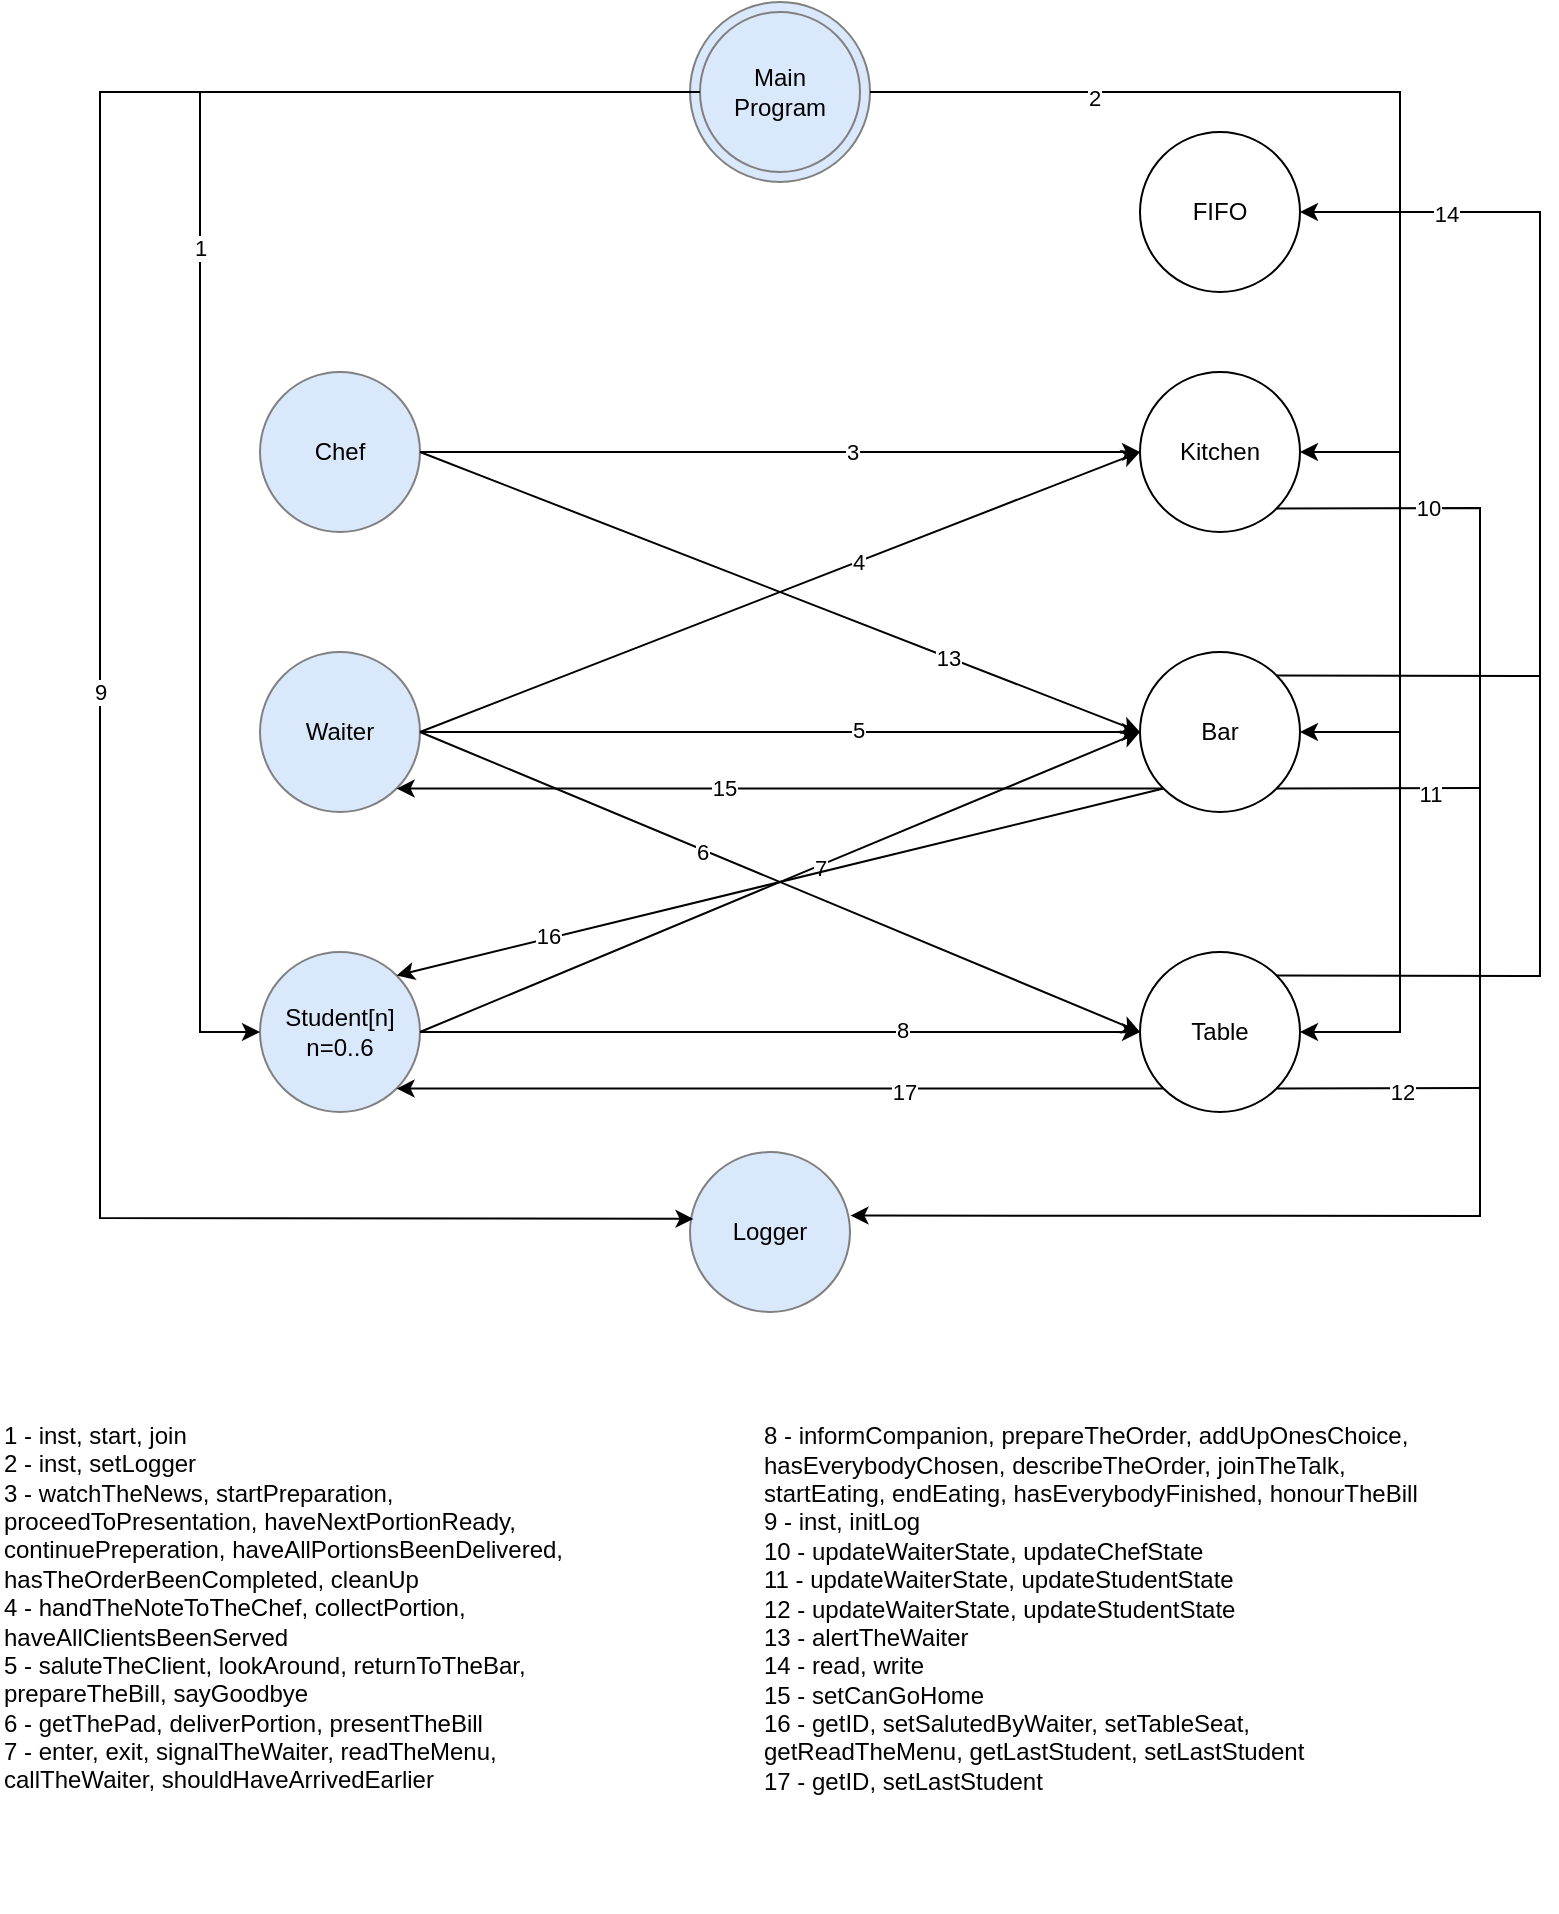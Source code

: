 <mxfile version="17.4.6" type="device"><diagram id="dL68ML8HeQB0krsFM4QG" name="Page-1"><mxGraphModel dx="1038" dy="617" grid="1" gridSize="10" guides="1" tooltips="1" connect="1" arrows="1" fold="1" page="1" pageScale="1" pageWidth="827" pageHeight="1169" math="0" shadow="0"><root><mxCell id="0"/><mxCell id="1" parent="0"/><mxCell id="0n8z57wEoNdcpEe77m6L-2" value="&lt;div&gt;Main&lt;/div&gt;&lt;div&gt;Program&lt;/div&gt;" style="ellipse;whiteSpace=wrap;html=1;fillColor=#dae8fc;strokeColor=#808080;" parent="1" vertex="1"><mxGeometry x="365" y="35" width="90" height="90" as="geometry"/></mxCell><mxCell id="CHyU5B67_R3pXy2R8SUt-1" value="Chef" style="ellipse;whiteSpace=wrap;html=1;fillColor=#dae8fc;strokeColor=#808080;" parent="1" vertex="1"><mxGeometry x="150" y="220" width="80" height="80" as="geometry"/></mxCell><mxCell id="CHyU5B67_R3pXy2R8SUt-4" value="Kitchen" style="ellipse;whiteSpace=wrap;html=1;" parent="1" vertex="1"><mxGeometry x="590" y="220" width="80" height="80" as="geometry"/></mxCell><mxCell id="CHyU5B67_R3pXy2R8SUt-40" value="&lt;div&gt;&lt;br&gt;&lt;/div&gt;&lt;div&gt;1 - inst, start, join&lt;span&gt;&#9;&lt;/span&gt;&lt;span&gt;&#9;&lt;/span&gt;&lt;span&gt;&#9;&lt;/span&gt;&lt;span&gt;&#9;&lt;/span&gt;&lt;span&gt;&#9;&lt;/span&gt;&lt;span&gt;&#9;&lt;/span&gt;&lt;span&gt;&#9;&lt;/span&gt;&amp;nbsp; &amp;nbsp;&amp;nbsp;&lt;br&gt;&lt;/div&gt;&lt;div&gt;2 - inst, setLogger&lt;/div&gt;&lt;div&gt;3 - watchTheNews, startPreparation, proceedToPresentation, haveNextPortionReady, continuePreperation, haveAllPortionsBeenDelivered, hasTheOrderBeenCompleted, cleanUp&lt;br&gt;&lt;/div&gt;&lt;div&gt;4 - handTheNoteToTheChef, collectPortion, haveAllClientsBeenServed&lt;br&gt;&lt;/div&gt;&lt;div&gt;5 - saluteTheClient, lookAround, returnToTheBar, prepareTheBill, sayGoodbye&lt;/div&gt;&lt;div&gt;6 - getThePad, deliverPortion, presentTheBill&lt;br&gt;&lt;/div&gt;&lt;div&gt;&lt;div&gt;7 - enter, exit, signalTheWaiter, readTheMenu, callTheWaiter, shouldHaveArrivedEarlier&lt;/div&gt;&lt;/div&gt;&lt;div&gt;&lt;br&gt;&lt;/div&gt;&lt;div&gt;&lt;br&gt;&lt;/div&gt;" style="text;html=1;strokeColor=none;fillColor=none;align=left;verticalAlign=middle;whiteSpace=wrap;rounded=0;" parent="1" vertex="1"><mxGeometry x="20" y="700" width="290" height="290" as="geometry"/></mxCell><mxCell id="8J0D2MA1v4f_pQBH2An4-2" value="&lt;div&gt;Student[n]&lt;/div&gt;&lt;div&gt;n=0..6&lt;/div&gt;" style="ellipse;whiteSpace=wrap;html=1;fillColor=#dae8fc;strokeColor=#808080;" parent="1" vertex="1"><mxGeometry x="150" y="510" width="80" height="80" as="geometry"/></mxCell><mxCell id="8J0D2MA1v4f_pQBH2An4-3" value="&lt;div&gt;Waiter&lt;/div&gt;" style="ellipse;whiteSpace=wrap;html=1;fillColor=#dae8fc;strokeColor=#808080;" parent="1" vertex="1"><mxGeometry x="150" y="360" width="80" height="80" as="geometry"/></mxCell><mxCell id="8J0D2MA1v4f_pQBH2An4-4" value="Bar" style="ellipse;whiteSpace=wrap;html=1;" parent="1" vertex="1"><mxGeometry x="590" y="360" width="80" height="80" as="geometry"/></mxCell><mxCell id="8J0D2MA1v4f_pQBH2An4-5" value="Table" style="ellipse;whiteSpace=wrap;html=1;" parent="1" vertex="1"><mxGeometry x="590" y="510" width="80" height="80" as="geometry"/></mxCell><mxCell id="CHyU5B67_R3pXy2R8SUt-41" value="&lt;div&gt;Main&lt;/div&gt;&lt;div&gt;Program&lt;/div&gt;" style="ellipse;whiteSpace=wrap;html=1;fillColor=#dae8fc;strokeColor=#808080;" parent="1" vertex="1"><mxGeometry x="370" y="40" width="80" height="80" as="geometry"/></mxCell><mxCell id="shyzXRFAgXwyeS6aT3Xw-1" value="&lt;div&gt;Logger&lt;/div&gt;" style="ellipse;whiteSpace=wrap;html=1;fillColor=#dae8fc;strokeColor=#808080;" parent="1" vertex="1"><mxGeometry x="365" y="610" width="80" height="80" as="geometry"/></mxCell><mxCell id="shyzXRFAgXwyeS6aT3Xw-2" value="" style="endArrow=classic;html=1;rounded=0;exitX=1;exitY=0.5;exitDx=0;exitDy=0;entryX=0;entryY=0.5;entryDx=0;entryDy=0;" parent="1" source="CHyU5B67_R3pXy2R8SUt-1" target="CHyU5B67_R3pXy2R8SUt-4" edge="1"><mxGeometry width="50" height="50" relative="1" as="geometry"><mxPoint x="300" y="400" as="sourcePoint"/><mxPoint x="350" y="350" as="targetPoint"/></mxGeometry></mxCell><mxCell id="shyzXRFAgXwyeS6aT3Xw-21" value="3" style="edgeLabel;html=1;align=center;verticalAlign=middle;resizable=0;points=[];" parent="shyzXRFAgXwyeS6aT3Xw-2" vertex="1" connectable="0"><mxGeometry x="0.199" relative="1" as="geometry"><mxPoint as="offset"/></mxGeometry></mxCell><mxCell id="shyzXRFAgXwyeS6aT3Xw-4" value="" style="endArrow=classic;html=1;rounded=0;exitX=1;exitY=0.5;exitDx=0;exitDy=0;entryX=0;entryY=0.5;entryDx=0;entryDy=0;" parent="1" source="8J0D2MA1v4f_pQBH2An4-3" target="8J0D2MA1v4f_pQBH2An4-4" edge="1"><mxGeometry width="50" height="50" relative="1" as="geometry"><mxPoint x="390" y="380" as="sourcePoint"/><mxPoint x="440" y="330" as="targetPoint"/></mxGeometry></mxCell><mxCell id="shyzXRFAgXwyeS6aT3Xw-23" value="5" style="edgeLabel;html=1;align=center;verticalAlign=middle;resizable=0;points=[];" parent="shyzXRFAgXwyeS6aT3Xw-4" vertex="1" connectable="0"><mxGeometry x="0.216" y="1" relative="1" as="geometry"><mxPoint as="offset"/></mxGeometry></mxCell><mxCell id="shyzXRFAgXwyeS6aT3Xw-6" value="" style="endArrow=classic;html=1;rounded=0;exitX=1;exitY=0.5;exitDx=0;exitDy=0;entryX=0;entryY=0.5;entryDx=0;entryDy=0;" parent="1" source="8J0D2MA1v4f_pQBH2An4-3" target="CHyU5B67_R3pXy2R8SUt-4" edge="1"><mxGeometry width="50" height="50" relative="1" as="geometry"><mxPoint x="240" y="410" as="sourcePoint"/><mxPoint x="600" y="410" as="targetPoint"/></mxGeometry></mxCell><mxCell id="shyzXRFAgXwyeS6aT3Xw-22" value="4" style="edgeLabel;html=1;align=center;verticalAlign=middle;resizable=0;points=[];" parent="shyzXRFAgXwyeS6aT3Xw-6" vertex="1" connectable="0"><mxGeometry x="0.216" relative="1" as="geometry"><mxPoint as="offset"/></mxGeometry></mxCell><mxCell id="shyzXRFAgXwyeS6aT3Xw-7" value="" style="endArrow=classic;html=1;rounded=0;exitX=1;exitY=0.5;exitDx=0;exitDy=0;entryX=0;entryY=0.5;entryDx=0;entryDy=0;" parent="1" source="8J0D2MA1v4f_pQBH2An4-3" target="8J0D2MA1v4f_pQBH2An4-5" edge="1"><mxGeometry width="50" height="50" relative="1" as="geometry"><mxPoint x="250" y="420" as="sourcePoint"/><mxPoint x="610" y="420" as="targetPoint"/></mxGeometry></mxCell><mxCell id="shyzXRFAgXwyeS6aT3Xw-24" value="6" style="edgeLabel;html=1;align=center;verticalAlign=middle;resizable=0;points=[];" parent="shyzXRFAgXwyeS6aT3Xw-7" vertex="1" connectable="0"><mxGeometry x="-0.216" y="-1" relative="1" as="geometry"><mxPoint as="offset"/></mxGeometry></mxCell><mxCell id="shyzXRFAgXwyeS6aT3Xw-8" value="" style="endArrow=classic;html=1;rounded=0;exitX=1;exitY=0.5;exitDx=0;exitDy=0;entryX=0;entryY=0.5;entryDx=0;entryDy=0;" parent="1" source="8J0D2MA1v4f_pQBH2An4-2" target="8J0D2MA1v4f_pQBH2An4-4" edge="1"><mxGeometry width="50" height="50" relative="1" as="geometry"><mxPoint x="260" y="430" as="sourcePoint"/><mxPoint x="620" y="430" as="targetPoint"/></mxGeometry></mxCell><mxCell id="shyzXRFAgXwyeS6aT3Xw-25" value="7" style="edgeLabel;html=1;align=center;verticalAlign=middle;resizable=0;points=[];" parent="shyzXRFAgXwyeS6aT3Xw-8" vertex="1" connectable="0"><mxGeometry x="0.109" y="-1" relative="1" as="geometry"><mxPoint as="offset"/></mxGeometry></mxCell><mxCell id="shyzXRFAgXwyeS6aT3Xw-9" value="" style="endArrow=classic;html=1;rounded=0;exitX=1;exitY=0.5;exitDx=0;exitDy=0;entryX=0;entryY=0.5;entryDx=0;entryDy=0;" parent="1" source="8J0D2MA1v4f_pQBH2An4-2" target="8J0D2MA1v4f_pQBH2An4-5" edge="1"><mxGeometry width="50" height="50" relative="1" as="geometry"><mxPoint x="270" y="440" as="sourcePoint"/><mxPoint x="630" y="440" as="targetPoint"/></mxGeometry></mxCell><mxCell id="shyzXRFAgXwyeS6aT3Xw-26" value="8" style="edgeLabel;html=1;align=center;verticalAlign=middle;resizable=0;points=[];" parent="shyzXRFAgXwyeS6aT3Xw-9" vertex="1" connectable="0"><mxGeometry x="0.338" y="1" relative="1" as="geometry"><mxPoint as="offset"/></mxGeometry></mxCell><mxCell id="shyzXRFAgXwyeS6aT3Xw-10" value="" style="endArrow=classic;html=1;rounded=0;exitX=0;exitY=0.5;exitDx=0;exitDy=0;entryX=0;entryY=0.5;entryDx=0;entryDy=0;" parent="1" source="CHyU5B67_R3pXy2R8SUt-41" target="8J0D2MA1v4f_pQBH2An4-2" edge="1"><mxGeometry width="50" height="50" relative="1" as="geometry"><mxPoint x="190" y="160" as="sourcePoint"/><mxPoint x="120" y="650" as="targetPoint"/><Array as="points"><mxPoint x="120" y="80"/><mxPoint x="120" y="550"/></Array></mxGeometry></mxCell><mxCell id="shyzXRFAgXwyeS6aT3Xw-19" value="1" style="edgeLabel;html=1;align=center;verticalAlign=middle;resizable=0;points=[];" parent="shyzXRFAgXwyeS6aT3Xw-10" vertex="1" connectable="0"><mxGeometry x="-0.127" relative="1" as="geometry"><mxPoint as="offset"/></mxGeometry></mxCell><mxCell id="shyzXRFAgXwyeS6aT3Xw-11" value="" style="endArrow=classic;html=1;rounded=0;exitX=0;exitY=0.5;exitDx=0;exitDy=0;entryX=0.022;entryY=0.418;entryDx=0;entryDy=0;entryPerimeter=0;" parent="1" source="CHyU5B67_R3pXy2R8SUt-41" target="shyzXRFAgXwyeS6aT3Xw-1" edge="1"><mxGeometry width="50" height="50" relative="1" as="geometry"><mxPoint x="320" y="70" as="sourcePoint"/><mxPoint x="100" y="540" as="targetPoint"/><Array as="points"><mxPoint x="70" y="80"/><mxPoint x="70" y="643"/></Array></mxGeometry></mxCell><mxCell id="shyzXRFAgXwyeS6aT3Xw-27" value="9" style="edgeLabel;html=1;align=center;verticalAlign=middle;resizable=0;points=[];" parent="shyzXRFAgXwyeS6aT3Xw-11" vertex="1" connectable="0"><mxGeometry x="0.035" relative="1" as="geometry"><mxPoint as="offset"/></mxGeometry></mxCell><mxCell id="shyzXRFAgXwyeS6aT3Xw-12" value="" style="endArrow=classic;html=1;rounded=0;exitX=1;exitY=0.5;exitDx=0;exitDy=0;entryX=1;entryY=0.5;entryDx=0;entryDy=0;" parent="1" source="0n8z57wEoNdcpEe77m6L-2" target="8J0D2MA1v4f_pQBH2An4-5" edge="1"><mxGeometry width="50" height="50" relative="1" as="geometry"><mxPoint x="590" y="110" as="sourcePoint"/><mxPoint x="640" y="60" as="targetPoint"/><Array as="points"><mxPoint x="720" y="80"/><mxPoint x="720" y="550"/></Array></mxGeometry></mxCell><mxCell id="shyzXRFAgXwyeS6aT3Xw-20" value="2" style="edgeLabel;html=1;align=center;verticalAlign=middle;resizable=0;points=[];" parent="shyzXRFAgXwyeS6aT3Xw-12" vertex="1" connectable="0"><mxGeometry x="-0.715" y="-3" relative="1" as="geometry"><mxPoint as="offset"/></mxGeometry></mxCell><mxCell id="shyzXRFAgXwyeS6aT3Xw-13" value="" style="endArrow=classic;html=1;rounded=0;entryX=1;entryY=0.5;entryDx=0;entryDy=0;" parent="1" target="8J0D2MA1v4f_pQBH2An4-4" edge="1"><mxGeometry width="50" height="50" relative="1" as="geometry"><mxPoint x="720" y="400" as="sourcePoint"/><mxPoint x="720" y="380" as="targetPoint"/></mxGeometry></mxCell><mxCell id="shyzXRFAgXwyeS6aT3Xw-14" value="" style="endArrow=classic;html=1;rounded=0;entryX=1;entryY=0.5;entryDx=0;entryDy=0;" parent="1" target="CHyU5B67_R3pXy2R8SUt-4" edge="1"><mxGeometry width="50" height="50" relative="1" as="geometry"><mxPoint x="720" y="260" as="sourcePoint"/><mxPoint x="820" y="260" as="targetPoint"/></mxGeometry></mxCell><mxCell id="shyzXRFAgXwyeS6aT3Xw-15" value="" style="endArrow=classic;html=1;rounded=0;entryX=1.003;entryY=0.397;entryDx=0;entryDy=0;entryPerimeter=0;exitX=1;exitY=1;exitDx=0;exitDy=0;" parent="1" source="CHyU5B67_R3pXy2R8SUt-4" target="shyzXRFAgXwyeS6aT3Xw-1" edge="1"><mxGeometry width="50" height="50" relative="1" as="geometry"><mxPoint x="690" y="300" as="sourcePoint"/><mxPoint x="810" y="280" as="targetPoint"/><Array as="points"><mxPoint x="760" y="288"/><mxPoint x="760" y="642"/></Array></mxGeometry></mxCell><mxCell id="shyzXRFAgXwyeS6aT3Xw-28" value="10" style="edgeLabel;html=1;align=center;verticalAlign=middle;resizable=0;points=[];" parent="shyzXRFAgXwyeS6aT3Xw-15" vertex="1" connectable="0"><mxGeometry x="-0.804" relative="1" as="geometry"><mxPoint as="offset"/></mxGeometry></mxCell><mxCell id="shyzXRFAgXwyeS6aT3Xw-17" value="" style="endArrow=none;html=1;rounded=0;entryX=1;entryY=1;entryDx=0;entryDy=0;" parent="1" target="8J0D2MA1v4f_pQBH2An4-4" edge="1"><mxGeometry width="50" height="50" relative="1" as="geometry"><mxPoint x="760" y="428" as="sourcePoint"/><mxPoint x="430" y="370" as="targetPoint"/></mxGeometry></mxCell><mxCell id="shyzXRFAgXwyeS6aT3Xw-29" value="11" style="edgeLabel;html=1;align=center;verticalAlign=middle;resizable=0;points=[];" parent="shyzXRFAgXwyeS6aT3Xw-17" vertex="1" connectable="0"><mxGeometry x="-0.504" y="3" relative="1" as="geometry"><mxPoint as="offset"/></mxGeometry></mxCell><mxCell id="shyzXRFAgXwyeS6aT3Xw-18" value="" style="endArrow=none;html=1;rounded=0;exitX=1;exitY=1;exitDx=0;exitDy=0;" parent="1" source="8J0D2MA1v4f_pQBH2An4-5" edge="1"><mxGeometry width="50" height="50" relative="1" as="geometry"><mxPoint x="670" y="520" as="sourcePoint"/><mxPoint x="760" y="578" as="targetPoint"/></mxGeometry></mxCell><mxCell id="shyzXRFAgXwyeS6aT3Xw-30" value="12" style="edgeLabel;html=1;align=center;verticalAlign=middle;resizable=0;points=[];" parent="shyzXRFAgXwyeS6aT3Xw-18" vertex="1" connectable="0"><mxGeometry x="0.229" y="-2" relative="1" as="geometry"><mxPoint as="offset"/></mxGeometry></mxCell><mxCell id="dAU44HsFRGqah6hTK-VC-1" value="&lt;div&gt;&lt;br&gt;&lt;/div&gt;&lt;div&gt;&lt;span&gt;8 - informCompanion, prepareTheOrder, addUpOnesChoice, hasEverybodyChosen, describeTheOrder, joinTheTalk, startEating, endEating, hasEverybodyFinished, honourTheBill&lt;/span&gt;&lt;br&gt;&lt;/div&gt;&lt;div&gt;&lt;div&gt;9 - inst, initLog&lt;/div&gt;&lt;div&gt;10 - updateWaiterState, updateChefState&lt;/div&gt;&lt;div&gt;11 - updateWaiterState, updateStudentState&lt;/div&gt;&lt;div&gt;12 - updateWaiterState, updateStudentState&lt;/div&gt;&lt;/div&gt;&lt;div&gt;13 - alertTheWaiter&lt;/div&gt;&lt;div&gt;14 - read, write&lt;/div&gt;&lt;div&gt;15 - setCanGoHome&lt;/div&gt;&lt;div&gt;16 - getID, setSalutedByWaiter, setTableSeat, getReadTheMenu, getLastStudent, setLastStudent&lt;/div&gt;&lt;div&gt;17 - getID, setLastStudent&lt;/div&gt;" style="text;html=1;strokeColor=none;fillColor=none;align=left;verticalAlign=middle;whiteSpace=wrap;rounded=0;" parent="1" vertex="1"><mxGeometry x="400" y="686" width="340" height="290" as="geometry"/></mxCell><mxCell id="-He9vWU38pYDtTA8-bHD-1" value="FIFO" style="ellipse;whiteSpace=wrap;html=1;" vertex="1" parent="1"><mxGeometry x="590" y="100" width="80" height="80" as="geometry"/></mxCell><mxCell id="-He9vWU38pYDtTA8-bHD-4" value="" style="endArrow=classic;html=1;rounded=0;exitX=1;exitY=0.5;exitDx=0;exitDy=0;entryX=0;entryY=0.5;entryDx=0;entryDy=0;" edge="1" parent="1" source="CHyU5B67_R3pXy2R8SUt-1" target="8J0D2MA1v4f_pQBH2An4-4"><mxGeometry width="50" height="50" relative="1" as="geometry"><mxPoint x="320" y="210" as="sourcePoint"/><mxPoint x="370" y="160" as="targetPoint"/></mxGeometry></mxCell><mxCell id="-He9vWU38pYDtTA8-bHD-5" value="13" style="edgeLabel;html=1;align=center;verticalAlign=middle;resizable=0;points=[];" vertex="1" connectable="0" parent="-He9vWU38pYDtTA8-bHD-4"><mxGeometry x="0.463" relative="1" as="geometry"><mxPoint as="offset"/></mxGeometry></mxCell><mxCell id="-He9vWU38pYDtTA8-bHD-6" value="" style="endArrow=classic;html=1;rounded=0;entryX=1;entryY=0.5;entryDx=0;entryDy=0;exitX=1;exitY=0;exitDx=0;exitDy=0;" edge="1" parent="1" source="8J0D2MA1v4f_pQBH2An4-5" target="-He9vWU38pYDtTA8-bHD-1"><mxGeometry width="50" height="50" relative="1" as="geometry"><mxPoint x="290" y="460" as="sourcePoint"/><mxPoint x="340" y="410" as="targetPoint"/><Array as="points"><mxPoint x="790" y="522"/><mxPoint x="790" y="140"/></Array></mxGeometry></mxCell><mxCell id="-He9vWU38pYDtTA8-bHD-8" value="14" style="edgeLabel;html=1;align=center;verticalAlign=middle;resizable=0;points=[];" vertex="1" connectable="0" parent="-He9vWU38pYDtTA8-bHD-6"><mxGeometry x="0.771" y="1" relative="1" as="geometry"><mxPoint as="offset"/></mxGeometry></mxCell><mxCell id="-He9vWU38pYDtTA8-bHD-9" value="" style="endArrow=classic;html=1;rounded=0;exitX=0;exitY=1;exitDx=0;exitDy=0;entryX=1;entryY=1;entryDx=0;entryDy=0;" edge="1" parent="1" source="8J0D2MA1v4f_pQBH2An4-4" target="8J0D2MA1v4f_pQBH2An4-3"><mxGeometry width="50" height="50" relative="1" as="geometry"><mxPoint x="570" y="510" as="sourcePoint"/><mxPoint x="620" y="460" as="targetPoint"/></mxGeometry></mxCell><mxCell id="-He9vWU38pYDtTA8-bHD-10" value="15" style="edgeLabel;html=1;align=center;verticalAlign=middle;resizable=0;points=[];" vertex="1" connectable="0" parent="-He9vWU38pYDtTA8-bHD-9"><mxGeometry x="0.147" y="-1" relative="1" as="geometry"><mxPoint as="offset"/></mxGeometry></mxCell><mxCell id="-He9vWU38pYDtTA8-bHD-11" value="" style="endArrow=classic;html=1;rounded=0;exitX=0;exitY=1;exitDx=0;exitDy=0;entryX=1;entryY=0;entryDx=0;entryDy=0;" edge="1" parent="1" source="8J0D2MA1v4f_pQBH2An4-4" target="8J0D2MA1v4f_pQBH2An4-2"><mxGeometry width="50" height="50" relative="1" as="geometry"><mxPoint x="570" y="520" as="sourcePoint"/><mxPoint x="620" y="470" as="targetPoint"/></mxGeometry></mxCell><mxCell id="-He9vWU38pYDtTA8-bHD-12" value="16" style="edgeLabel;html=1;align=center;verticalAlign=middle;resizable=0;points=[];" vertex="1" connectable="0" parent="-He9vWU38pYDtTA8-bHD-11"><mxGeometry x="0.603" y="-2" relative="1" as="geometry"><mxPoint as="offset"/></mxGeometry></mxCell><mxCell id="-He9vWU38pYDtTA8-bHD-14" value="" style="endArrow=none;html=1;rounded=0;exitX=1;exitY=0;exitDx=0;exitDy=0;" edge="1" parent="1" source="8J0D2MA1v4f_pQBH2An4-4"><mxGeometry width="50" height="50" relative="1" as="geometry"><mxPoint x="680" y="380" as="sourcePoint"/><mxPoint x="790" y="372" as="targetPoint"/></mxGeometry></mxCell><mxCell id="-He9vWU38pYDtTA8-bHD-15" value="" style="endArrow=classic;html=1;rounded=0;entryX=1;entryY=1;entryDx=0;entryDy=0;exitX=0;exitY=1;exitDx=0;exitDy=0;" edge="1" parent="1" source="8J0D2MA1v4f_pQBH2An4-5" target="8J0D2MA1v4f_pQBH2An4-2"><mxGeometry width="50" height="50" relative="1" as="geometry"><mxPoint x="540" y="590" as="sourcePoint"/><mxPoint x="600" y="580" as="targetPoint"/></mxGeometry></mxCell><mxCell id="-He9vWU38pYDtTA8-bHD-16" value="17" style="edgeLabel;html=1;align=center;verticalAlign=middle;resizable=0;points=[];" vertex="1" connectable="0" parent="-He9vWU38pYDtTA8-bHD-15"><mxGeometry x="-0.322" y="1" relative="1" as="geometry"><mxPoint as="offset"/></mxGeometry></mxCell></root></mxGraphModel></diagram></mxfile>